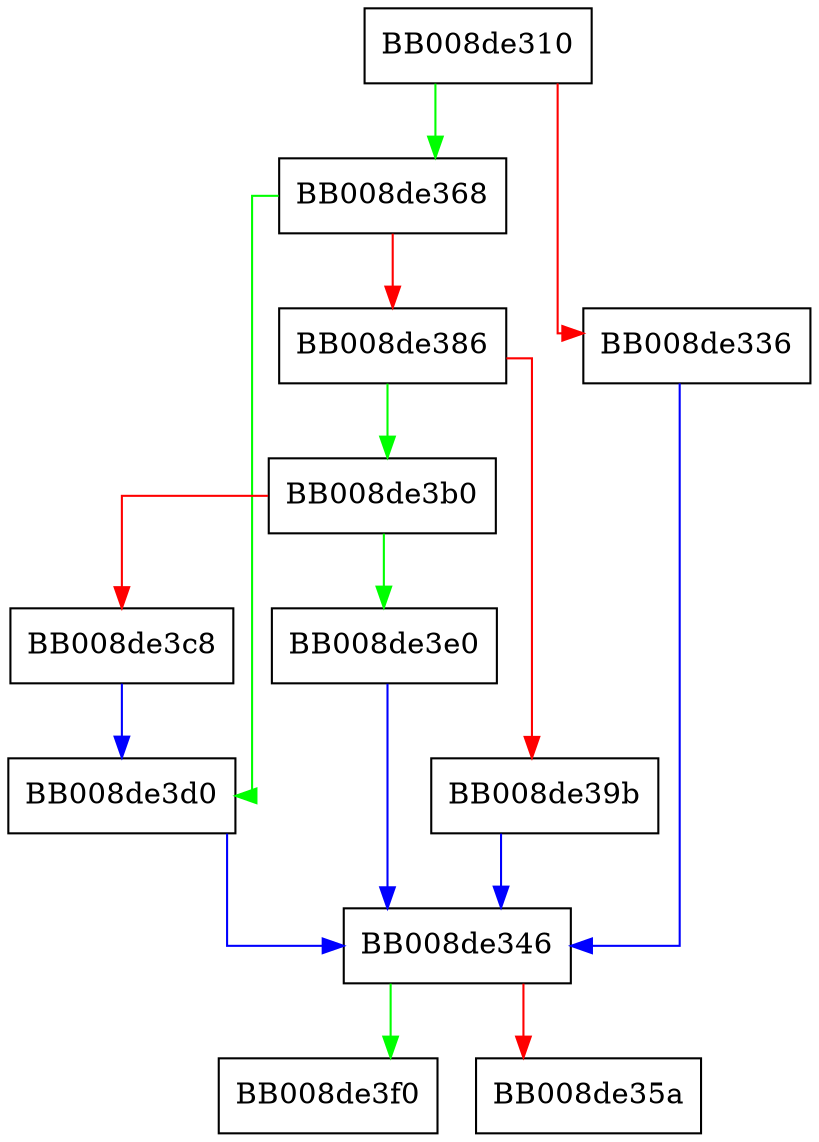 digraph if_nametoindex {
  node [shape="box"];
  graph [splines=ortho];
  BB008de310 -> BB008de368 [color="green"];
  BB008de310 -> BB008de336 [color="red"];
  BB008de336 -> BB008de346 [color="blue"];
  BB008de346 -> BB008de3f0 [color="green"];
  BB008de346 -> BB008de35a [color="red"];
  BB008de368 -> BB008de3d0 [color="green"];
  BB008de368 -> BB008de386 [color="red"];
  BB008de386 -> BB008de3b0 [color="green"];
  BB008de386 -> BB008de39b [color="red"];
  BB008de39b -> BB008de346 [color="blue"];
  BB008de3b0 -> BB008de3e0 [color="green"];
  BB008de3b0 -> BB008de3c8 [color="red"];
  BB008de3c8 -> BB008de3d0 [color="blue"];
  BB008de3d0 -> BB008de346 [color="blue"];
  BB008de3e0 -> BB008de346 [color="blue"];
}